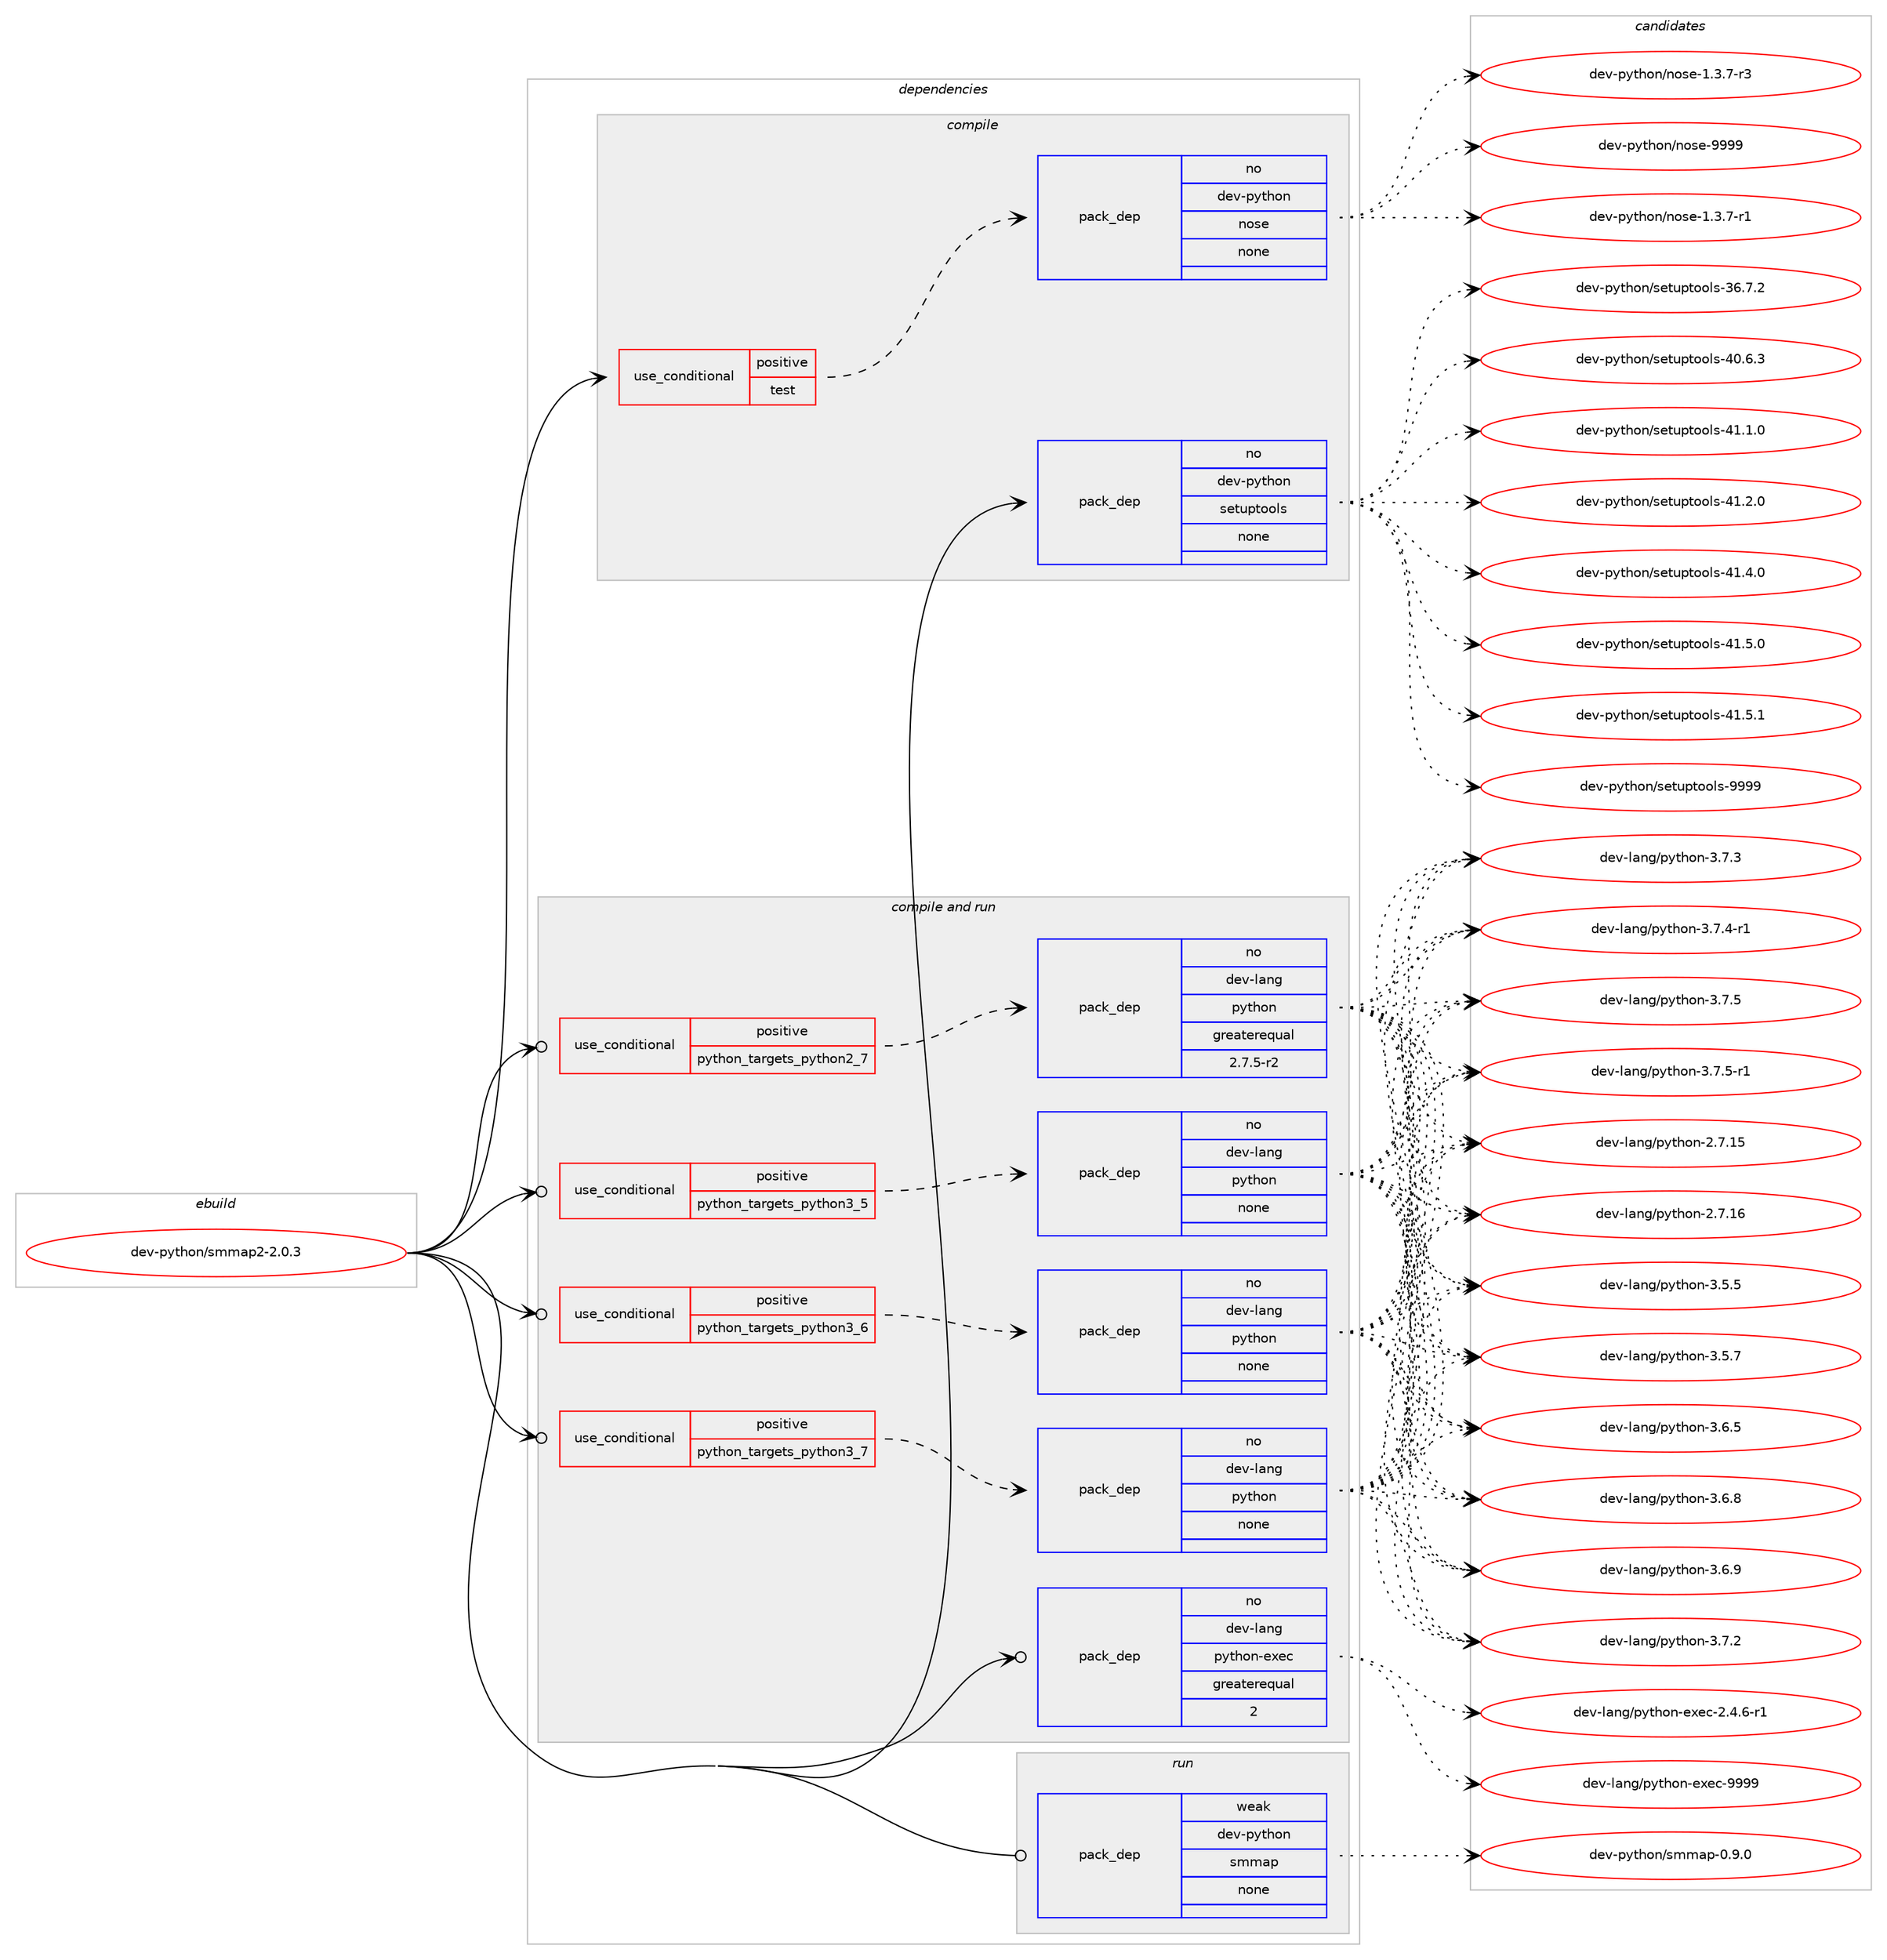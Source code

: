 digraph prolog {

# *************
# Graph options
# *************

newrank=true;
concentrate=true;
compound=true;
graph [rankdir=LR,fontname=Helvetica,fontsize=10,ranksep=1.5];#, ranksep=2.5, nodesep=0.2];
edge  [arrowhead=vee];
node  [fontname=Helvetica,fontsize=10];

# **********
# The ebuild
# **********

subgraph cluster_leftcol {
color=gray;
rank=same;
label=<<i>ebuild</i>>;
id [label="dev-python/smmap2-2.0.3", color=red, width=4, href="../dev-python/smmap2-2.0.3.svg"];
}

# ****************
# The dependencies
# ****************

subgraph cluster_midcol {
color=gray;
label=<<i>dependencies</i>>;
subgraph cluster_compile {
fillcolor="#eeeeee";
style=filled;
label=<<i>compile</i>>;
subgraph cond149472 {
dependency637567 [label=<<TABLE BORDER="0" CELLBORDER="1" CELLSPACING="0" CELLPADDING="4"><TR><TD ROWSPAN="3" CELLPADDING="10">use_conditional</TD></TR><TR><TD>positive</TD></TR><TR><TD>test</TD></TR></TABLE>>, shape=none, color=red];
subgraph pack476214 {
dependency637568 [label=<<TABLE BORDER="0" CELLBORDER="1" CELLSPACING="0" CELLPADDING="4" WIDTH="220"><TR><TD ROWSPAN="6" CELLPADDING="30">pack_dep</TD></TR><TR><TD WIDTH="110">no</TD></TR><TR><TD>dev-python</TD></TR><TR><TD>nose</TD></TR><TR><TD>none</TD></TR><TR><TD></TD></TR></TABLE>>, shape=none, color=blue];
}
dependency637567:e -> dependency637568:w [weight=20,style="dashed",arrowhead="vee"];
}
id:e -> dependency637567:w [weight=20,style="solid",arrowhead="vee"];
subgraph pack476215 {
dependency637569 [label=<<TABLE BORDER="0" CELLBORDER="1" CELLSPACING="0" CELLPADDING="4" WIDTH="220"><TR><TD ROWSPAN="6" CELLPADDING="30">pack_dep</TD></TR><TR><TD WIDTH="110">no</TD></TR><TR><TD>dev-python</TD></TR><TR><TD>setuptools</TD></TR><TR><TD>none</TD></TR><TR><TD></TD></TR></TABLE>>, shape=none, color=blue];
}
id:e -> dependency637569:w [weight=20,style="solid",arrowhead="vee"];
}
subgraph cluster_compileandrun {
fillcolor="#eeeeee";
style=filled;
label=<<i>compile and run</i>>;
subgraph cond149473 {
dependency637570 [label=<<TABLE BORDER="0" CELLBORDER="1" CELLSPACING="0" CELLPADDING="4"><TR><TD ROWSPAN="3" CELLPADDING="10">use_conditional</TD></TR><TR><TD>positive</TD></TR><TR><TD>python_targets_python2_7</TD></TR></TABLE>>, shape=none, color=red];
subgraph pack476216 {
dependency637571 [label=<<TABLE BORDER="0" CELLBORDER="1" CELLSPACING="0" CELLPADDING="4" WIDTH="220"><TR><TD ROWSPAN="6" CELLPADDING="30">pack_dep</TD></TR><TR><TD WIDTH="110">no</TD></TR><TR><TD>dev-lang</TD></TR><TR><TD>python</TD></TR><TR><TD>greaterequal</TD></TR><TR><TD>2.7.5-r2</TD></TR></TABLE>>, shape=none, color=blue];
}
dependency637570:e -> dependency637571:w [weight=20,style="dashed",arrowhead="vee"];
}
id:e -> dependency637570:w [weight=20,style="solid",arrowhead="odotvee"];
subgraph cond149474 {
dependency637572 [label=<<TABLE BORDER="0" CELLBORDER="1" CELLSPACING="0" CELLPADDING="4"><TR><TD ROWSPAN="3" CELLPADDING="10">use_conditional</TD></TR><TR><TD>positive</TD></TR><TR><TD>python_targets_python3_5</TD></TR></TABLE>>, shape=none, color=red];
subgraph pack476217 {
dependency637573 [label=<<TABLE BORDER="0" CELLBORDER="1" CELLSPACING="0" CELLPADDING="4" WIDTH="220"><TR><TD ROWSPAN="6" CELLPADDING="30">pack_dep</TD></TR><TR><TD WIDTH="110">no</TD></TR><TR><TD>dev-lang</TD></TR><TR><TD>python</TD></TR><TR><TD>none</TD></TR><TR><TD></TD></TR></TABLE>>, shape=none, color=blue];
}
dependency637572:e -> dependency637573:w [weight=20,style="dashed",arrowhead="vee"];
}
id:e -> dependency637572:w [weight=20,style="solid",arrowhead="odotvee"];
subgraph cond149475 {
dependency637574 [label=<<TABLE BORDER="0" CELLBORDER="1" CELLSPACING="0" CELLPADDING="4"><TR><TD ROWSPAN="3" CELLPADDING="10">use_conditional</TD></TR><TR><TD>positive</TD></TR><TR><TD>python_targets_python3_6</TD></TR></TABLE>>, shape=none, color=red];
subgraph pack476218 {
dependency637575 [label=<<TABLE BORDER="0" CELLBORDER="1" CELLSPACING="0" CELLPADDING="4" WIDTH="220"><TR><TD ROWSPAN="6" CELLPADDING="30">pack_dep</TD></TR><TR><TD WIDTH="110">no</TD></TR><TR><TD>dev-lang</TD></TR><TR><TD>python</TD></TR><TR><TD>none</TD></TR><TR><TD></TD></TR></TABLE>>, shape=none, color=blue];
}
dependency637574:e -> dependency637575:w [weight=20,style="dashed",arrowhead="vee"];
}
id:e -> dependency637574:w [weight=20,style="solid",arrowhead="odotvee"];
subgraph cond149476 {
dependency637576 [label=<<TABLE BORDER="0" CELLBORDER="1" CELLSPACING="0" CELLPADDING="4"><TR><TD ROWSPAN="3" CELLPADDING="10">use_conditional</TD></TR><TR><TD>positive</TD></TR><TR><TD>python_targets_python3_7</TD></TR></TABLE>>, shape=none, color=red];
subgraph pack476219 {
dependency637577 [label=<<TABLE BORDER="0" CELLBORDER="1" CELLSPACING="0" CELLPADDING="4" WIDTH="220"><TR><TD ROWSPAN="6" CELLPADDING="30">pack_dep</TD></TR><TR><TD WIDTH="110">no</TD></TR><TR><TD>dev-lang</TD></TR><TR><TD>python</TD></TR><TR><TD>none</TD></TR><TR><TD></TD></TR></TABLE>>, shape=none, color=blue];
}
dependency637576:e -> dependency637577:w [weight=20,style="dashed",arrowhead="vee"];
}
id:e -> dependency637576:w [weight=20,style="solid",arrowhead="odotvee"];
subgraph pack476220 {
dependency637578 [label=<<TABLE BORDER="0" CELLBORDER="1" CELLSPACING="0" CELLPADDING="4" WIDTH="220"><TR><TD ROWSPAN="6" CELLPADDING="30">pack_dep</TD></TR><TR><TD WIDTH="110">no</TD></TR><TR><TD>dev-lang</TD></TR><TR><TD>python-exec</TD></TR><TR><TD>greaterequal</TD></TR><TR><TD>2</TD></TR></TABLE>>, shape=none, color=blue];
}
id:e -> dependency637578:w [weight=20,style="solid",arrowhead="odotvee"];
}
subgraph cluster_run {
fillcolor="#eeeeee";
style=filled;
label=<<i>run</i>>;
subgraph pack476221 {
dependency637579 [label=<<TABLE BORDER="0" CELLBORDER="1" CELLSPACING="0" CELLPADDING="4" WIDTH="220"><TR><TD ROWSPAN="6" CELLPADDING="30">pack_dep</TD></TR><TR><TD WIDTH="110">weak</TD></TR><TR><TD>dev-python</TD></TR><TR><TD>smmap</TD></TR><TR><TD>none</TD></TR><TR><TD></TD></TR></TABLE>>, shape=none, color=blue];
}
id:e -> dependency637579:w [weight=20,style="solid",arrowhead="odot"];
}
}

# **************
# The candidates
# **************

subgraph cluster_choices {
rank=same;
color=gray;
label=<<i>candidates</i>>;

subgraph choice476214 {
color=black;
nodesep=1;
choice10010111845112121116104111110471101111151014549465146554511449 [label="dev-python/nose-1.3.7-r1", color=red, width=4,href="../dev-python/nose-1.3.7-r1.svg"];
choice10010111845112121116104111110471101111151014549465146554511451 [label="dev-python/nose-1.3.7-r3", color=red, width=4,href="../dev-python/nose-1.3.7-r3.svg"];
choice10010111845112121116104111110471101111151014557575757 [label="dev-python/nose-9999", color=red, width=4,href="../dev-python/nose-9999.svg"];
dependency637568:e -> choice10010111845112121116104111110471101111151014549465146554511449:w [style=dotted,weight="100"];
dependency637568:e -> choice10010111845112121116104111110471101111151014549465146554511451:w [style=dotted,weight="100"];
dependency637568:e -> choice10010111845112121116104111110471101111151014557575757:w [style=dotted,weight="100"];
}
subgraph choice476215 {
color=black;
nodesep=1;
choice100101118451121211161041111104711510111611711211611111110811545515446554650 [label="dev-python/setuptools-36.7.2", color=red, width=4,href="../dev-python/setuptools-36.7.2.svg"];
choice100101118451121211161041111104711510111611711211611111110811545524846544651 [label="dev-python/setuptools-40.6.3", color=red, width=4,href="../dev-python/setuptools-40.6.3.svg"];
choice100101118451121211161041111104711510111611711211611111110811545524946494648 [label="dev-python/setuptools-41.1.0", color=red, width=4,href="../dev-python/setuptools-41.1.0.svg"];
choice100101118451121211161041111104711510111611711211611111110811545524946504648 [label="dev-python/setuptools-41.2.0", color=red, width=4,href="../dev-python/setuptools-41.2.0.svg"];
choice100101118451121211161041111104711510111611711211611111110811545524946524648 [label="dev-python/setuptools-41.4.0", color=red, width=4,href="../dev-python/setuptools-41.4.0.svg"];
choice100101118451121211161041111104711510111611711211611111110811545524946534648 [label="dev-python/setuptools-41.5.0", color=red, width=4,href="../dev-python/setuptools-41.5.0.svg"];
choice100101118451121211161041111104711510111611711211611111110811545524946534649 [label="dev-python/setuptools-41.5.1", color=red, width=4,href="../dev-python/setuptools-41.5.1.svg"];
choice10010111845112121116104111110471151011161171121161111111081154557575757 [label="dev-python/setuptools-9999", color=red, width=4,href="../dev-python/setuptools-9999.svg"];
dependency637569:e -> choice100101118451121211161041111104711510111611711211611111110811545515446554650:w [style=dotted,weight="100"];
dependency637569:e -> choice100101118451121211161041111104711510111611711211611111110811545524846544651:w [style=dotted,weight="100"];
dependency637569:e -> choice100101118451121211161041111104711510111611711211611111110811545524946494648:w [style=dotted,weight="100"];
dependency637569:e -> choice100101118451121211161041111104711510111611711211611111110811545524946504648:w [style=dotted,weight="100"];
dependency637569:e -> choice100101118451121211161041111104711510111611711211611111110811545524946524648:w [style=dotted,weight="100"];
dependency637569:e -> choice100101118451121211161041111104711510111611711211611111110811545524946534648:w [style=dotted,weight="100"];
dependency637569:e -> choice100101118451121211161041111104711510111611711211611111110811545524946534649:w [style=dotted,weight="100"];
dependency637569:e -> choice10010111845112121116104111110471151011161171121161111111081154557575757:w [style=dotted,weight="100"];
}
subgraph choice476216 {
color=black;
nodesep=1;
choice10010111845108971101034711212111610411111045504655464953 [label="dev-lang/python-2.7.15", color=red, width=4,href="../dev-lang/python-2.7.15.svg"];
choice10010111845108971101034711212111610411111045504655464954 [label="dev-lang/python-2.7.16", color=red, width=4,href="../dev-lang/python-2.7.16.svg"];
choice100101118451089711010347112121116104111110455146534653 [label="dev-lang/python-3.5.5", color=red, width=4,href="../dev-lang/python-3.5.5.svg"];
choice100101118451089711010347112121116104111110455146534655 [label="dev-lang/python-3.5.7", color=red, width=4,href="../dev-lang/python-3.5.7.svg"];
choice100101118451089711010347112121116104111110455146544653 [label="dev-lang/python-3.6.5", color=red, width=4,href="../dev-lang/python-3.6.5.svg"];
choice100101118451089711010347112121116104111110455146544656 [label="dev-lang/python-3.6.8", color=red, width=4,href="../dev-lang/python-3.6.8.svg"];
choice100101118451089711010347112121116104111110455146544657 [label="dev-lang/python-3.6.9", color=red, width=4,href="../dev-lang/python-3.6.9.svg"];
choice100101118451089711010347112121116104111110455146554650 [label="dev-lang/python-3.7.2", color=red, width=4,href="../dev-lang/python-3.7.2.svg"];
choice100101118451089711010347112121116104111110455146554651 [label="dev-lang/python-3.7.3", color=red, width=4,href="../dev-lang/python-3.7.3.svg"];
choice1001011184510897110103471121211161041111104551465546524511449 [label="dev-lang/python-3.7.4-r1", color=red, width=4,href="../dev-lang/python-3.7.4-r1.svg"];
choice100101118451089711010347112121116104111110455146554653 [label="dev-lang/python-3.7.5", color=red, width=4,href="../dev-lang/python-3.7.5.svg"];
choice1001011184510897110103471121211161041111104551465546534511449 [label="dev-lang/python-3.7.5-r1", color=red, width=4,href="../dev-lang/python-3.7.5-r1.svg"];
dependency637571:e -> choice10010111845108971101034711212111610411111045504655464953:w [style=dotted,weight="100"];
dependency637571:e -> choice10010111845108971101034711212111610411111045504655464954:w [style=dotted,weight="100"];
dependency637571:e -> choice100101118451089711010347112121116104111110455146534653:w [style=dotted,weight="100"];
dependency637571:e -> choice100101118451089711010347112121116104111110455146534655:w [style=dotted,weight="100"];
dependency637571:e -> choice100101118451089711010347112121116104111110455146544653:w [style=dotted,weight="100"];
dependency637571:e -> choice100101118451089711010347112121116104111110455146544656:w [style=dotted,weight="100"];
dependency637571:e -> choice100101118451089711010347112121116104111110455146544657:w [style=dotted,weight="100"];
dependency637571:e -> choice100101118451089711010347112121116104111110455146554650:w [style=dotted,weight="100"];
dependency637571:e -> choice100101118451089711010347112121116104111110455146554651:w [style=dotted,weight="100"];
dependency637571:e -> choice1001011184510897110103471121211161041111104551465546524511449:w [style=dotted,weight="100"];
dependency637571:e -> choice100101118451089711010347112121116104111110455146554653:w [style=dotted,weight="100"];
dependency637571:e -> choice1001011184510897110103471121211161041111104551465546534511449:w [style=dotted,weight="100"];
}
subgraph choice476217 {
color=black;
nodesep=1;
choice10010111845108971101034711212111610411111045504655464953 [label="dev-lang/python-2.7.15", color=red, width=4,href="../dev-lang/python-2.7.15.svg"];
choice10010111845108971101034711212111610411111045504655464954 [label="dev-lang/python-2.7.16", color=red, width=4,href="../dev-lang/python-2.7.16.svg"];
choice100101118451089711010347112121116104111110455146534653 [label="dev-lang/python-3.5.5", color=red, width=4,href="../dev-lang/python-3.5.5.svg"];
choice100101118451089711010347112121116104111110455146534655 [label="dev-lang/python-3.5.7", color=red, width=4,href="../dev-lang/python-3.5.7.svg"];
choice100101118451089711010347112121116104111110455146544653 [label="dev-lang/python-3.6.5", color=red, width=4,href="../dev-lang/python-3.6.5.svg"];
choice100101118451089711010347112121116104111110455146544656 [label="dev-lang/python-3.6.8", color=red, width=4,href="../dev-lang/python-3.6.8.svg"];
choice100101118451089711010347112121116104111110455146544657 [label="dev-lang/python-3.6.9", color=red, width=4,href="../dev-lang/python-3.6.9.svg"];
choice100101118451089711010347112121116104111110455146554650 [label="dev-lang/python-3.7.2", color=red, width=4,href="../dev-lang/python-3.7.2.svg"];
choice100101118451089711010347112121116104111110455146554651 [label="dev-lang/python-3.7.3", color=red, width=4,href="../dev-lang/python-3.7.3.svg"];
choice1001011184510897110103471121211161041111104551465546524511449 [label="dev-lang/python-3.7.4-r1", color=red, width=4,href="../dev-lang/python-3.7.4-r1.svg"];
choice100101118451089711010347112121116104111110455146554653 [label="dev-lang/python-3.7.5", color=red, width=4,href="../dev-lang/python-3.7.5.svg"];
choice1001011184510897110103471121211161041111104551465546534511449 [label="dev-lang/python-3.7.5-r1", color=red, width=4,href="../dev-lang/python-3.7.5-r1.svg"];
dependency637573:e -> choice10010111845108971101034711212111610411111045504655464953:w [style=dotted,weight="100"];
dependency637573:e -> choice10010111845108971101034711212111610411111045504655464954:w [style=dotted,weight="100"];
dependency637573:e -> choice100101118451089711010347112121116104111110455146534653:w [style=dotted,weight="100"];
dependency637573:e -> choice100101118451089711010347112121116104111110455146534655:w [style=dotted,weight="100"];
dependency637573:e -> choice100101118451089711010347112121116104111110455146544653:w [style=dotted,weight="100"];
dependency637573:e -> choice100101118451089711010347112121116104111110455146544656:w [style=dotted,weight="100"];
dependency637573:e -> choice100101118451089711010347112121116104111110455146544657:w [style=dotted,weight="100"];
dependency637573:e -> choice100101118451089711010347112121116104111110455146554650:w [style=dotted,weight="100"];
dependency637573:e -> choice100101118451089711010347112121116104111110455146554651:w [style=dotted,weight="100"];
dependency637573:e -> choice1001011184510897110103471121211161041111104551465546524511449:w [style=dotted,weight="100"];
dependency637573:e -> choice100101118451089711010347112121116104111110455146554653:w [style=dotted,weight="100"];
dependency637573:e -> choice1001011184510897110103471121211161041111104551465546534511449:w [style=dotted,weight="100"];
}
subgraph choice476218 {
color=black;
nodesep=1;
choice10010111845108971101034711212111610411111045504655464953 [label="dev-lang/python-2.7.15", color=red, width=4,href="../dev-lang/python-2.7.15.svg"];
choice10010111845108971101034711212111610411111045504655464954 [label="dev-lang/python-2.7.16", color=red, width=4,href="../dev-lang/python-2.7.16.svg"];
choice100101118451089711010347112121116104111110455146534653 [label="dev-lang/python-3.5.5", color=red, width=4,href="../dev-lang/python-3.5.5.svg"];
choice100101118451089711010347112121116104111110455146534655 [label="dev-lang/python-3.5.7", color=red, width=4,href="../dev-lang/python-3.5.7.svg"];
choice100101118451089711010347112121116104111110455146544653 [label="dev-lang/python-3.6.5", color=red, width=4,href="../dev-lang/python-3.6.5.svg"];
choice100101118451089711010347112121116104111110455146544656 [label="dev-lang/python-3.6.8", color=red, width=4,href="../dev-lang/python-3.6.8.svg"];
choice100101118451089711010347112121116104111110455146544657 [label="dev-lang/python-3.6.9", color=red, width=4,href="../dev-lang/python-3.6.9.svg"];
choice100101118451089711010347112121116104111110455146554650 [label="dev-lang/python-3.7.2", color=red, width=4,href="../dev-lang/python-3.7.2.svg"];
choice100101118451089711010347112121116104111110455146554651 [label="dev-lang/python-3.7.3", color=red, width=4,href="../dev-lang/python-3.7.3.svg"];
choice1001011184510897110103471121211161041111104551465546524511449 [label="dev-lang/python-3.7.4-r1", color=red, width=4,href="../dev-lang/python-3.7.4-r1.svg"];
choice100101118451089711010347112121116104111110455146554653 [label="dev-lang/python-3.7.5", color=red, width=4,href="../dev-lang/python-3.7.5.svg"];
choice1001011184510897110103471121211161041111104551465546534511449 [label="dev-lang/python-3.7.5-r1", color=red, width=4,href="../dev-lang/python-3.7.5-r1.svg"];
dependency637575:e -> choice10010111845108971101034711212111610411111045504655464953:w [style=dotted,weight="100"];
dependency637575:e -> choice10010111845108971101034711212111610411111045504655464954:w [style=dotted,weight="100"];
dependency637575:e -> choice100101118451089711010347112121116104111110455146534653:w [style=dotted,weight="100"];
dependency637575:e -> choice100101118451089711010347112121116104111110455146534655:w [style=dotted,weight="100"];
dependency637575:e -> choice100101118451089711010347112121116104111110455146544653:w [style=dotted,weight="100"];
dependency637575:e -> choice100101118451089711010347112121116104111110455146544656:w [style=dotted,weight="100"];
dependency637575:e -> choice100101118451089711010347112121116104111110455146544657:w [style=dotted,weight="100"];
dependency637575:e -> choice100101118451089711010347112121116104111110455146554650:w [style=dotted,weight="100"];
dependency637575:e -> choice100101118451089711010347112121116104111110455146554651:w [style=dotted,weight="100"];
dependency637575:e -> choice1001011184510897110103471121211161041111104551465546524511449:w [style=dotted,weight="100"];
dependency637575:e -> choice100101118451089711010347112121116104111110455146554653:w [style=dotted,weight="100"];
dependency637575:e -> choice1001011184510897110103471121211161041111104551465546534511449:w [style=dotted,weight="100"];
}
subgraph choice476219 {
color=black;
nodesep=1;
choice10010111845108971101034711212111610411111045504655464953 [label="dev-lang/python-2.7.15", color=red, width=4,href="../dev-lang/python-2.7.15.svg"];
choice10010111845108971101034711212111610411111045504655464954 [label="dev-lang/python-2.7.16", color=red, width=4,href="../dev-lang/python-2.7.16.svg"];
choice100101118451089711010347112121116104111110455146534653 [label="dev-lang/python-3.5.5", color=red, width=4,href="../dev-lang/python-3.5.5.svg"];
choice100101118451089711010347112121116104111110455146534655 [label="dev-lang/python-3.5.7", color=red, width=4,href="../dev-lang/python-3.5.7.svg"];
choice100101118451089711010347112121116104111110455146544653 [label="dev-lang/python-3.6.5", color=red, width=4,href="../dev-lang/python-3.6.5.svg"];
choice100101118451089711010347112121116104111110455146544656 [label="dev-lang/python-3.6.8", color=red, width=4,href="../dev-lang/python-3.6.8.svg"];
choice100101118451089711010347112121116104111110455146544657 [label="dev-lang/python-3.6.9", color=red, width=4,href="../dev-lang/python-3.6.9.svg"];
choice100101118451089711010347112121116104111110455146554650 [label="dev-lang/python-3.7.2", color=red, width=4,href="../dev-lang/python-3.7.2.svg"];
choice100101118451089711010347112121116104111110455146554651 [label="dev-lang/python-3.7.3", color=red, width=4,href="../dev-lang/python-3.7.3.svg"];
choice1001011184510897110103471121211161041111104551465546524511449 [label="dev-lang/python-3.7.4-r1", color=red, width=4,href="../dev-lang/python-3.7.4-r1.svg"];
choice100101118451089711010347112121116104111110455146554653 [label="dev-lang/python-3.7.5", color=red, width=4,href="../dev-lang/python-3.7.5.svg"];
choice1001011184510897110103471121211161041111104551465546534511449 [label="dev-lang/python-3.7.5-r1", color=red, width=4,href="../dev-lang/python-3.7.5-r1.svg"];
dependency637577:e -> choice10010111845108971101034711212111610411111045504655464953:w [style=dotted,weight="100"];
dependency637577:e -> choice10010111845108971101034711212111610411111045504655464954:w [style=dotted,weight="100"];
dependency637577:e -> choice100101118451089711010347112121116104111110455146534653:w [style=dotted,weight="100"];
dependency637577:e -> choice100101118451089711010347112121116104111110455146534655:w [style=dotted,weight="100"];
dependency637577:e -> choice100101118451089711010347112121116104111110455146544653:w [style=dotted,weight="100"];
dependency637577:e -> choice100101118451089711010347112121116104111110455146544656:w [style=dotted,weight="100"];
dependency637577:e -> choice100101118451089711010347112121116104111110455146544657:w [style=dotted,weight="100"];
dependency637577:e -> choice100101118451089711010347112121116104111110455146554650:w [style=dotted,weight="100"];
dependency637577:e -> choice100101118451089711010347112121116104111110455146554651:w [style=dotted,weight="100"];
dependency637577:e -> choice1001011184510897110103471121211161041111104551465546524511449:w [style=dotted,weight="100"];
dependency637577:e -> choice100101118451089711010347112121116104111110455146554653:w [style=dotted,weight="100"];
dependency637577:e -> choice1001011184510897110103471121211161041111104551465546534511449:w [style=dotted,weight="100"];
}
subgraph choice476220 {
color=black;
nodesep=1;
choice10010111845108971101034711212111610411111045101120101994550465246544511449 [label="dev-lang/python-exec-2.4.6-r1", color=red, width=4,href="../dev-lang/python-exec-2.4.6-r1.svg"];
choice10010111845108971101034711212111610411111045101120101994557575757 [label="dev-lang/python-exec-9999", color=red, width=4,href="../dev-lang/python-exec-9999.svg"];
dependency637578:e -> choice10010111845108971101034711212111610411111045101120101994550465246544511449:w [style=dotted,weight="100"];
dependency637578:e -> choice10010111845108971101034711212111610411111045101120101994557575757:w [style=dotted,weight="100"];
}
subgraph choice476221 {
color=black;
nodesep=1;
choice100101118451121211161041111104711510910997112454846574648 [label="dev-python/smmap-0.9.0", color=red, width=4,href="../dev-python/smmap-0.9.0.svg"];
dependency637579:e -> choice100101118451121211161041111104711510910997112454846574648:w [style=dotted,weight="100"];
}
}

}

